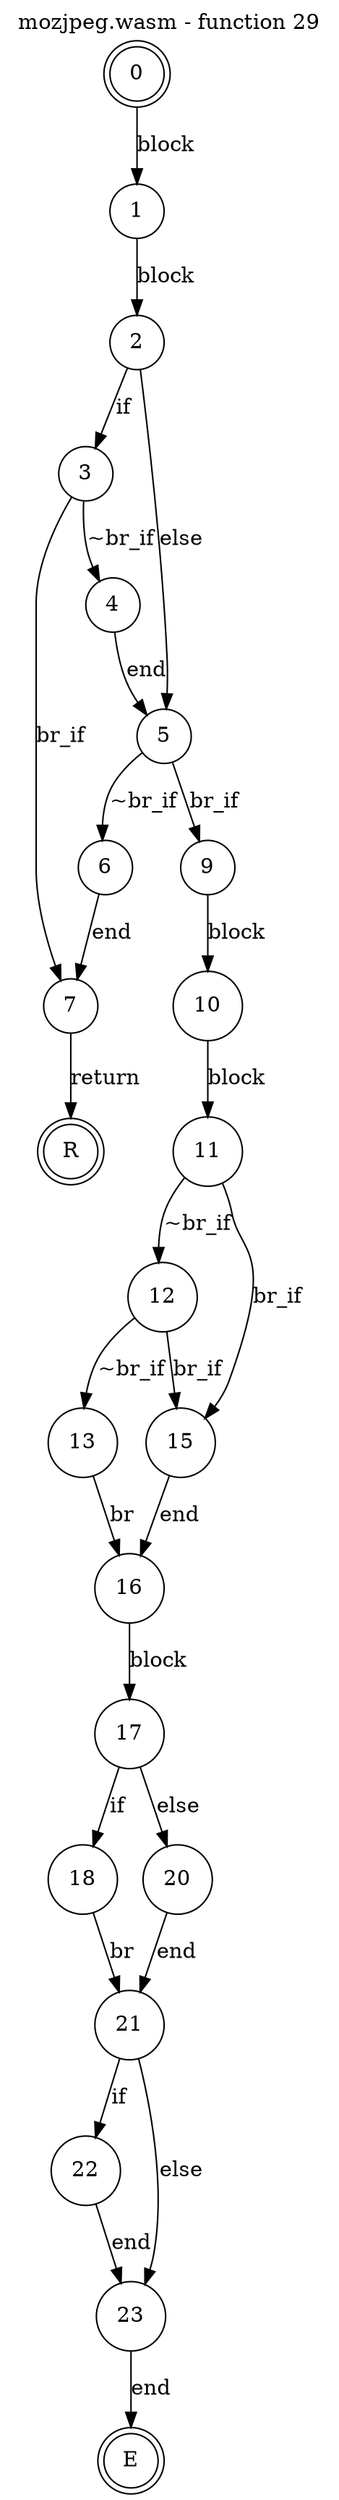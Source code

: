 digraph finite_state_machine {
    label = "mozjpeg.wasm - function 29"
    labelloc =  t
    labelfontsize = 16
    labelfontcolor = black
    labelfontname = "Helvetica"
    node [shape = doublecircle]; 0 E R ;
    node [shape = circle];
    0 -> 1[label="block"];
    1 -> 2[label="block"];
    2 -> 3[label="if"];
    2 -> 5[label="else"];
    3 -> 4[label="~br_if"];
    3 -> 7[label="br_if"];
    4 -> 5[label="end"];
    5 -> 6[label="~br_if"];
    5 -> 9[label="br_if"];
    6 -> 7[label="end"];
    7 -> R[label="return"];
    9 -> 10[label="block"];
    10 -> 11[label="block"];
    11 -> 12[label="~br_if"];
    11 -> 15[label="br_if"];
    12 -> 13[label="~br_if"];
    12 -> 15[label="br_if"];
    13 -> 16[label="br"];
    15 -> 16[label="end"];
    16 -> 17[label="block"];
    17 -> 18[label="if"];
    17 -> 20[label="else"];
    18 -> 21[label="br"];
    20 -> 21[label="end"];
    21 -> 22[label="if"];
    21 -> 23[label="else"];
    22 -> 23[label="end"];
    23 -> E[label="end"];
}
